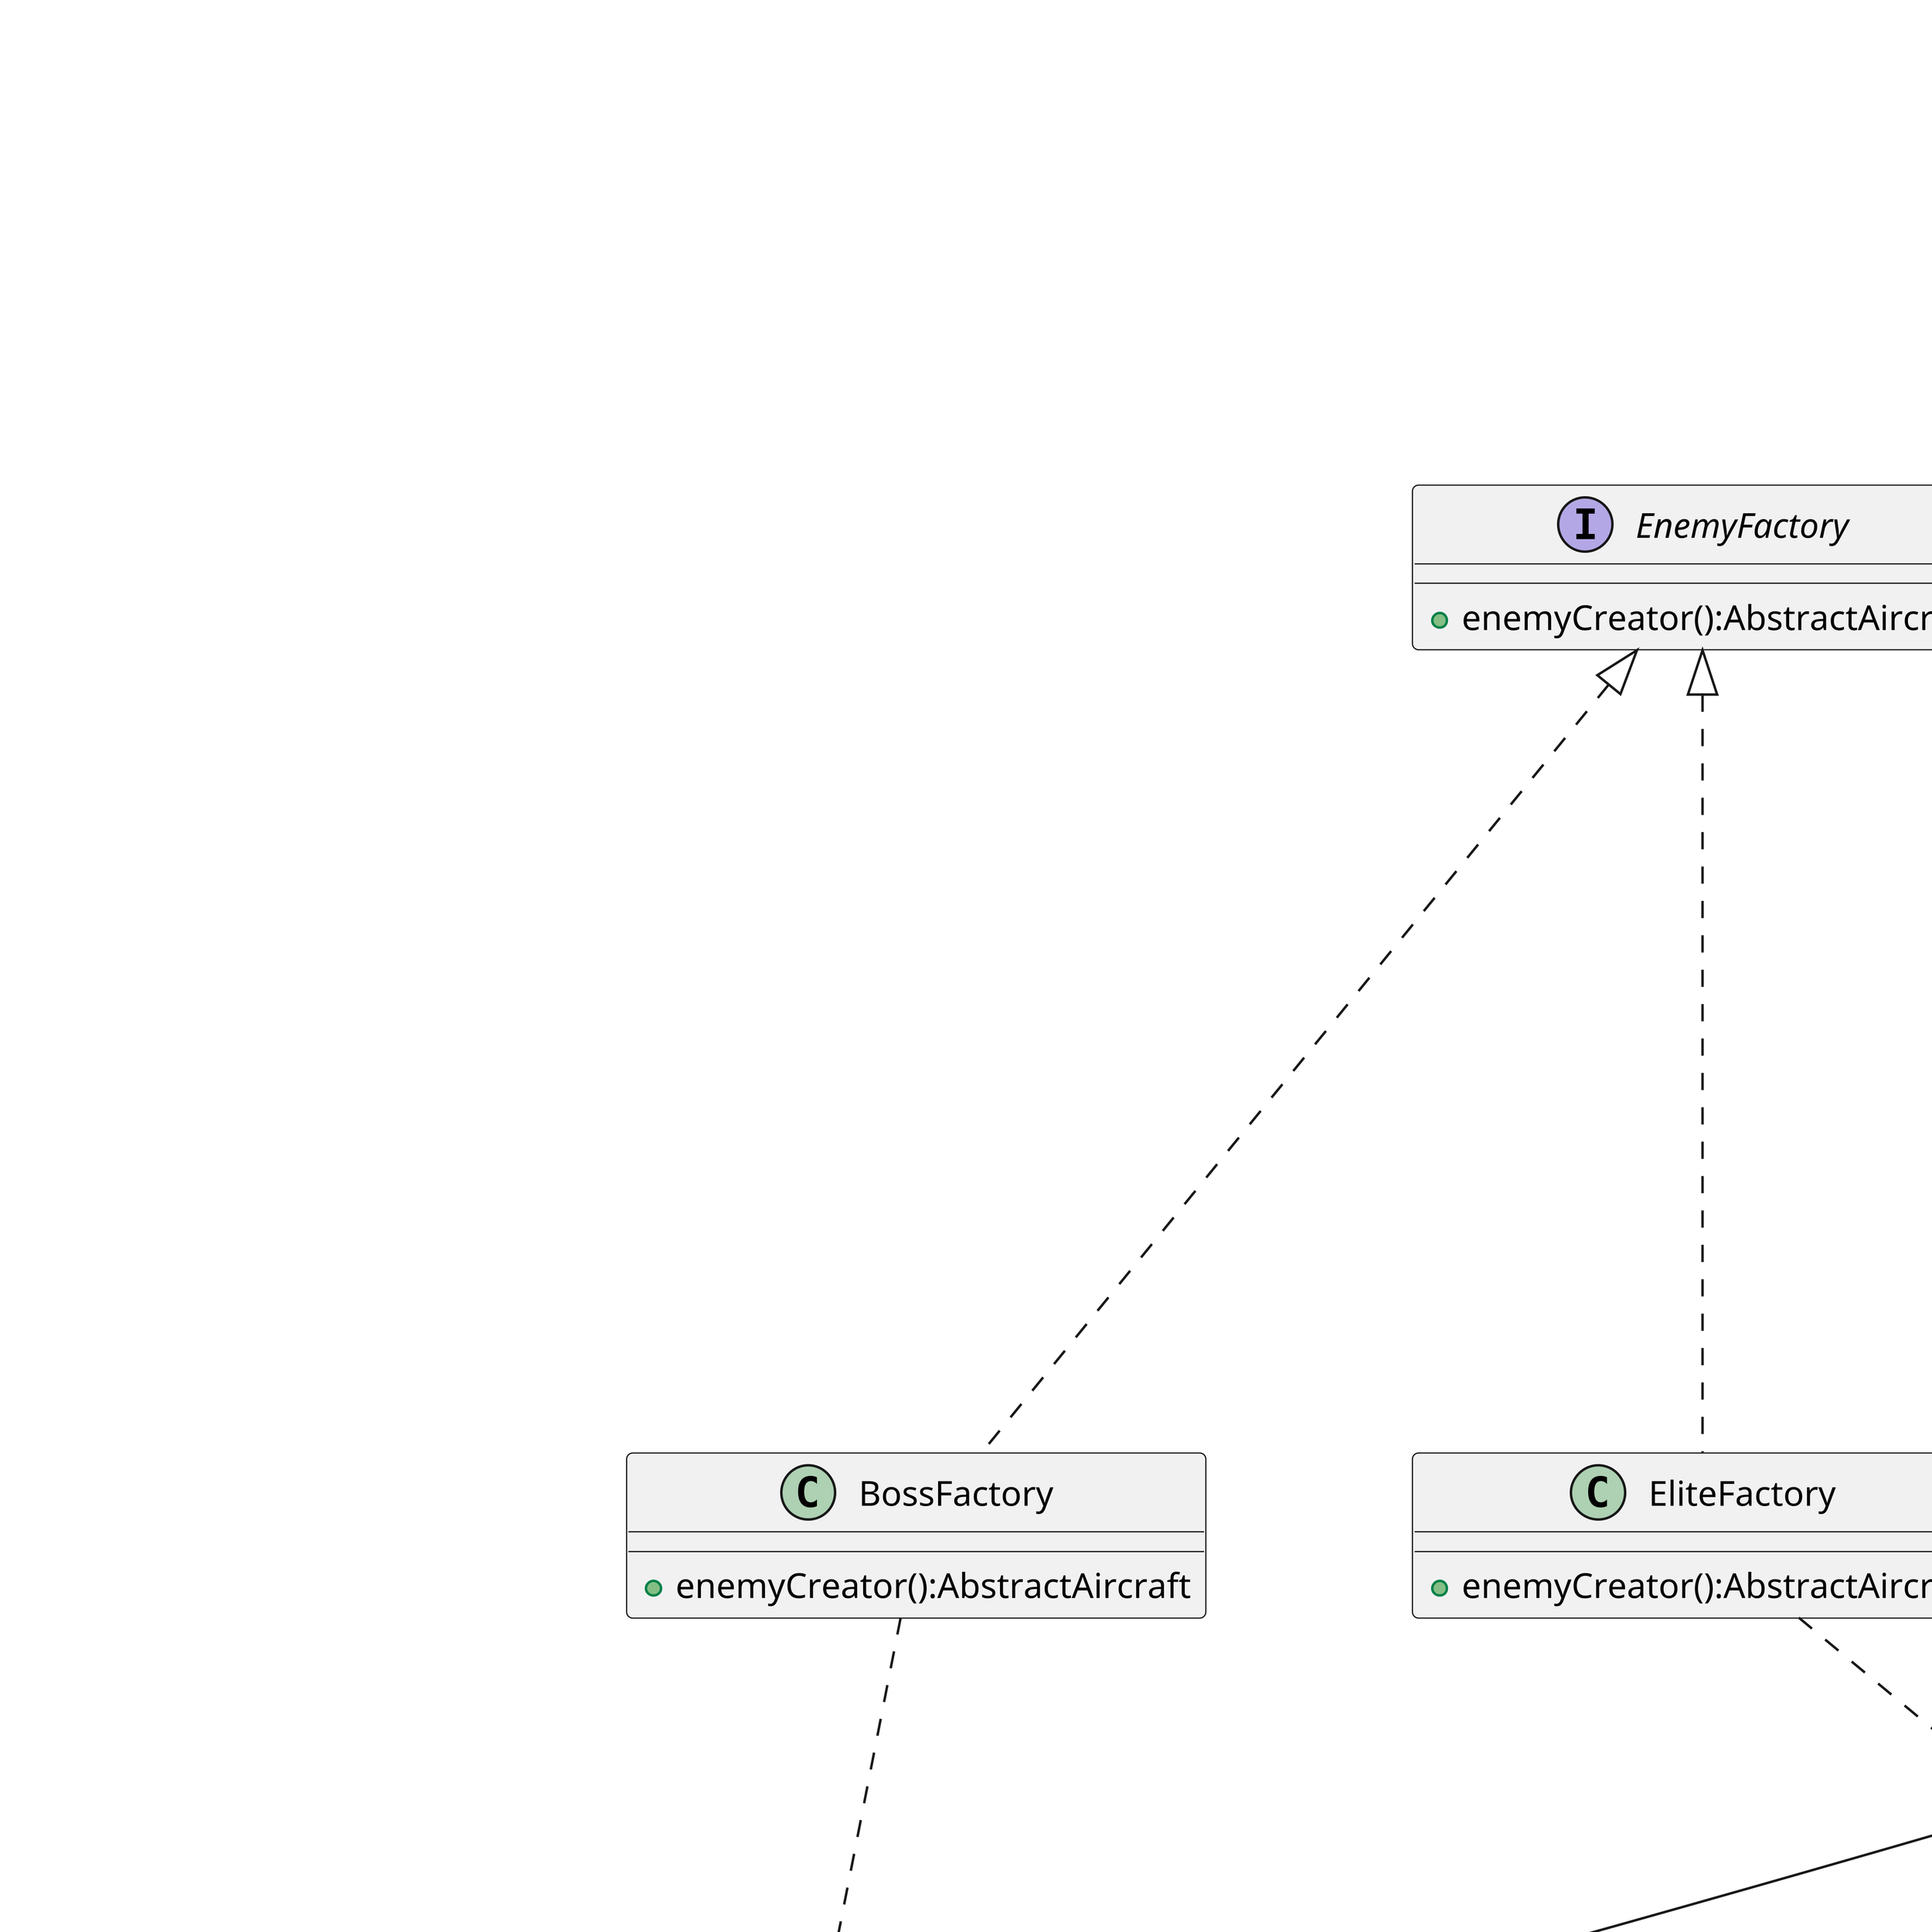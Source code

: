 @startuml
'https://plantuml.com/class-diagram

skinparam dpi 500
abstract class AbstractFlyingObject
{
    # locationX:int
    # locationY:int
    # speedX:int
    # speedY:int
    # image:BufferedImage
    # width:int
    # height:int
    # isValid:boolean

    + AbstractFlyingObject(int locationX, int locationY, int speedX, int speedY)
    + forward():void
    + crash(AbstractFlyingObject flyingObject):boolean
    + setLocation(double locationX, double locationY):void
    + getLocationX():int
    + getLocationY():int
    + getSpeedY():int
    + getSpeedX():int
    + getImage():BufferedImage
    + getWidth():int
    + getHeight():int
    + notValid():boolean
    + vanish():void
}

AbstractFlyingObject <|-- AbstractAircraft
AbstractFlyingObject <|-- AbstractProp

interface EnemyFactory{
   + enemyCreator():AbstractAircraft
}

interface PropFactory{
   + randomPropCreator(AbstractAircraft enemyAircraft):AbstractProp
}

abstract class AbstractAircraft
{
	# maxHp:int
    # hp:int
    # shoootStrategy:ShootStrategy
    + AbstractAircraft(int locationX, int locationY, int speedX, int speedY, int hp, ShootStrategy strategy)
    + decreaseHp(int decrease):void
    + getHp():int
    + setShootStrategy(ShootStrategy strategy):void
    + getShootStrategy(): ShootStrategy
    + shoot():List<BaseBullet>
 }


abstract class AbstractProp{
    + AbstractProp(int locationX, int locationY, int speedX, int speedY)
    + {abstract}function(HeroAircraft heroAircraft):void
}

EnemyFactory <|.. MobFactory
EnemyFactory <|.. EliteFactory
EnemyFactory <|.. BossFactory

PropFactory <|.. RandomPropFactory


AbstractAircraft <|-- MobEnemy
AbstractAircraft <|-- EliteEnemy
AbstractAircraft <|-- BossEnemy

AbstractProp <|-- BloodProp
AbstractProp <|-- BombProp
AbstractProp <|-- FireProp

MobFactory ..> MobEnemy
EliteFactory ..> EliteEnemy
BossFactory ..> BossEnemy

AbstractProp <.. RandomPropFactory

class MobFactory{
    + enemyCreator():AbstractAircraft
}

class EliteFactory{
    + enemyCreator():AbstractAircraft
}

class BossFactory{
    + enemyCreator():AbstractAircraft
}

class RandomPropFactory{
    + randomPropCreator(AbstractAircraft enemyAircraft):AbstractProp
}

class MobEnemy {
    + MobEnemy(int locationX, int locationY, int speedX, int speedY, int hp, ShootStrategy strategy)
    + forward():void
    + update():void
}

class EliteEnemy{
    + EliteEnemy(int locationX, int locationY, int speedX, int speedY, int hp, ShootStrategy strategy)
    + forward():void
    + update():void
}

class BossEnemy{
    + EliteEnemy(int locationX, int locationY, int speedX, int speedY, int hp, ShootStrategy strategy)
    + forward():void
}

class BloodProp{
    + BloodProp(int locationX, int locationY, int speedX, int speedY)
    + function(HeroAircraft heroAircraft):void
}
class BombProp{
    - enemyAndEnemyBullet:List<AbstractFlyingObject>
    + BombProp(int locationX, int locationY, int speedX, int speedY)
    + addBombed(AbstractFlyingObject bombed):void
    + removeBombed(AbstractFlyingObject bombed):void
    + notifyAllSub():void
    + function(HeroAircraft heroAircraft):void
}
class FireProp{
    + FireProp(int locationX, int locationY, int speedX, int speedY)
    + function(HeroAircraft heroAircraft):void
}

@enduml